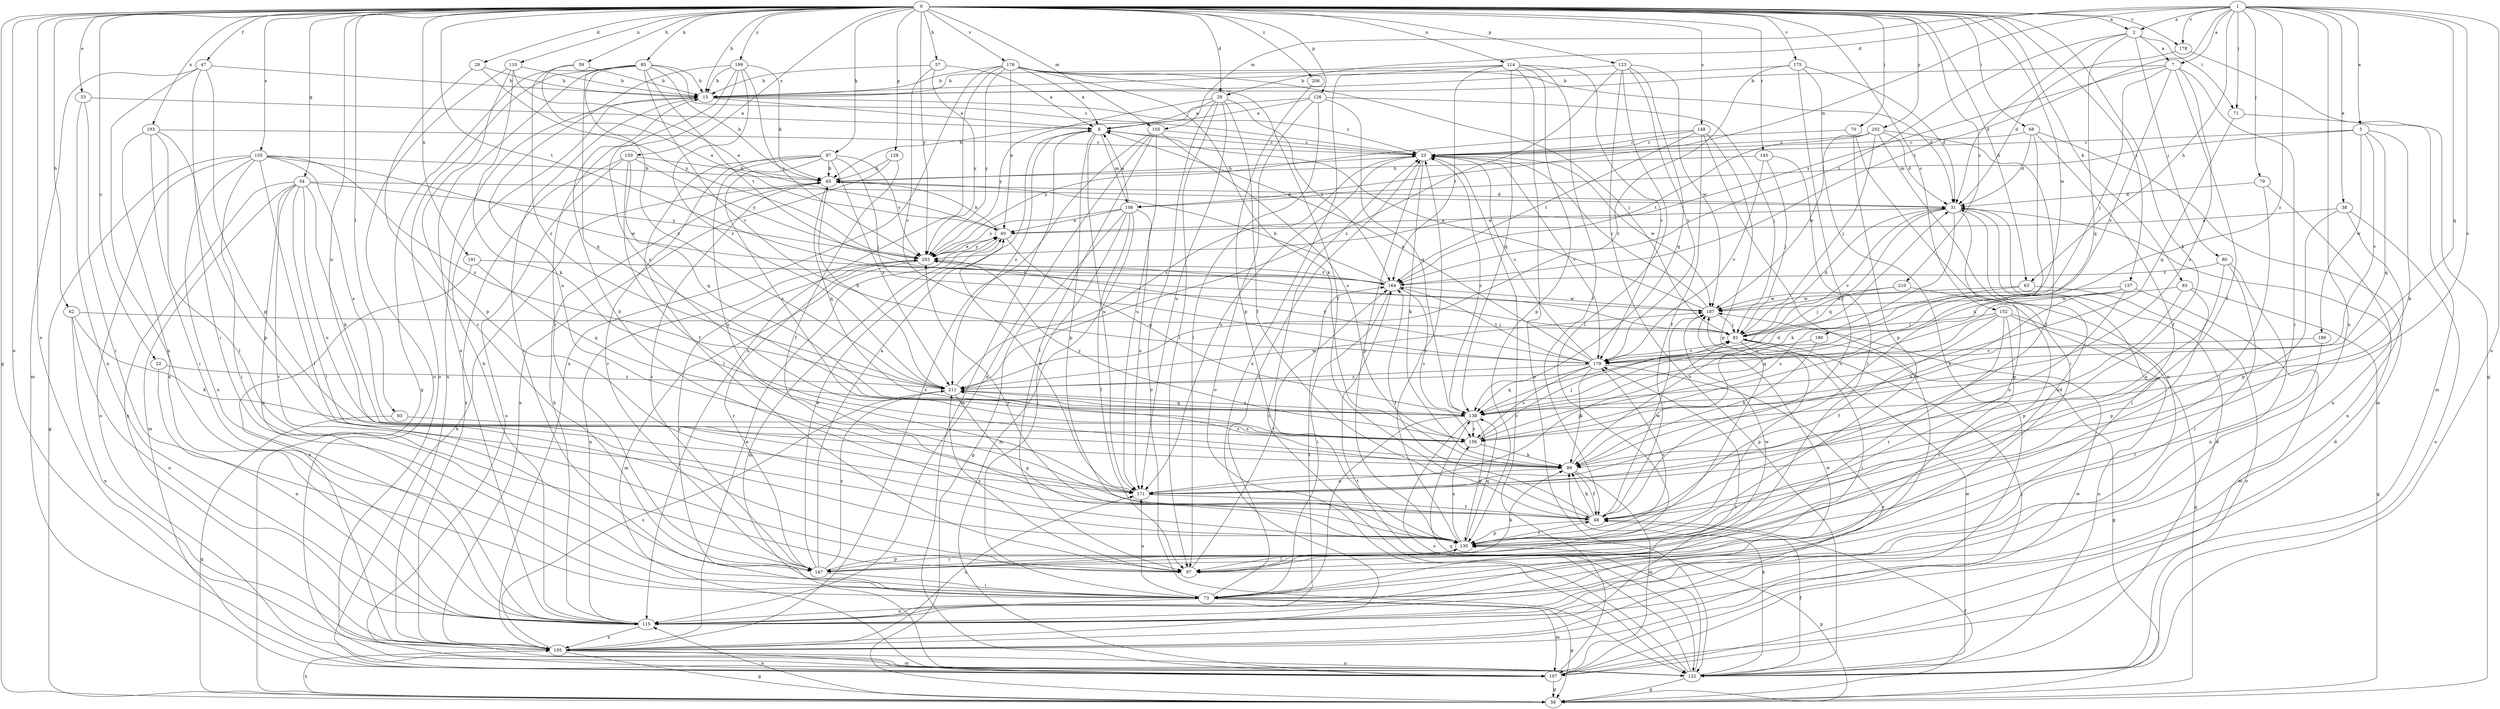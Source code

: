 strict digraph  {
0;
1;
2;
5;
7;
8;
15;
22;
23;
28;
29;
31;
33;
38;
40;
47;
48;
54;
56;
57;
59;
62;
63;
65;
68;
70;
71;
73;
79;
80;
81;
83;
85;
87;
89;
93;
97;
105;
106;
107;
110;
114;
115;
122;
123;
126;
128;
130;
138;
145;
147;
148;
150;
152;
155;
156;
157;
164;
171;
175;
176;
178;
179;
180;
186;
187;
191;
193;
195;
199;
202;
203;
206;
210;
211;
0 -> 2  [label=a];
0 -> 15  [label=b];
0 -> 22  [label=c];
0 -> 28  [label=d];
0 -> 29  [label=d];
0 -> 33  [label=e];
0 -> 47  [label=f];
0 -> 54  [label=g];
0 -> 56  [label=g];
0 -> 57  [label=h];
0 -> 59  [label=h];
0 -> 62  [label=h];
0 -> 63  [label=h];
0 -> 68  [label=i];
0 -> 70  [label=i];
0 -> 83  [label=k];
0 -> 85  [label=k];
0 -> 87  [label=k];
0 -> 89  [label=k];
0 -> 93  [label=l];
0 -> 105  [label=m];
0 -> 110  [label=n];
0 -> 114  [label=n];
0 -> 122  [label=o];
0 -> 123  [label=p];
0 -> 126  [label=p];
0 -> 128  [label=p];
0 -> 145  [label=r];
0 -> 148  [label=s];
0 -> 150  [label=s];
0 -> 152  [label=s];
0 -> 155  [label=s];
0 -> 157  [label=t];
0 -> 164  [label=t];
0 -> 171  [label=u];
0 -> 175  [label=v];
0 -> 176  [label=v];
0 -> 178  [label=v];
0 -> 180  [label=w];
0 -> 191  [label=x];
0 -> 193  [label=x];
0 -> 195  [label=x];
0 -> 199  [label=y];
0 -> 202  [label=y];
0 -> 203  [label=y];
0 -> 206  [label=z];
0 -> 210  [label=z];
1 -> 2  [label=a];
1 -> 5  [label=a];
1 -> 7  [label=a];
1 -> 29  [label=d];
1 -> 38  [label=e];
1 -> 63  [label=h];
1 -> 71  [label=i];
1 -> 79  [label=j];
1 -> 105  [label=m];
1 -> 106  [label=m];
1 -> 115  [label=n];
1 -> 122  [label=o];
1 -> 138  [label=q];
1 -> 156  [label=s];
1 -> 164  [label=t];
1 -> 178  [label=v];
1 -> 211  [label=z];
2 -> 7  [label=a];
2 -> 31  [label=d];
2 -> 71  [label=i];
2 -> 80  [label=j];
2 -> 138  [label=q];
2 -> 164  [label=t];
5 -> 23  [label=c];
5 -> 89  [label=k];
5 -> 106  [label=m];
5 -> 138  [label=q];
5 -> 179  [label=v];
5 -> 186  [label=w];
7 -> 15  [label=b];
7 -> 48  [label=f];
7 -> 81  [label=j];
7 -> 147  [label=r];
7 -> 156  [label=s];
7 -> 179  [label=v];
7 -> 203  [label=y];
8 -> 23  [label=c];
8 -> 106  [label=m];
8 -> 107  [label=m];
8 -> 130  [label=p];
8 -> 171  [label=u];
8 -> 211  [label=z];
15 -> 8  [label=a];
15 -> 23  [label=c];
15 -> 73  [label=i];
15 -> 195  [label=x];
22 -> 115  [label=n];
22 -> 211  [label=z];
23 -> 65  [label=h];
23 -> 89  [label=k];
23 -> 130  [label=p];
23 -> 171  [label=u];
23 -> 179  [label=v];
23 -> 187  [label=w];
28 -> 15  [label=b];
28 -> 147  [label=r];
28 -> 203  [label=y];
29 -> 8  [label=a];
29 -> 48  [label=f];
29 -> 97  [label=l];
29 -> 122  [label=o];
29 -> 164  [label=t];
29 -> 171  [label=u];
29 -> 203  [label=y];
31 -> 40  [label=e];
31 -> 73  [label=i];
31 -> 89  [label=k];
31 -> 130  [label=p];
31 -> 138  [label=q];
31 -> 179  [label=v];
33 -> 8  [label=a];
33 -> 73  [label=i];
33 -> 115  [label=n];
38 -> 40  [label=e];
38 -> 115  [label=n];
38 -> 122  [label=o];
38 -> 130  [label=p];
40 -> 65  [label=h];
40 -> 107  [label=m];
40 -> 138  [label=q];
40 -> 203  [label=y];
47 -> 15  [label=b];
47 -> 73  [label=i];
47 -> 107  [label=m];
47 -> 115  [label=n];
47 -> 130  [label=p];
48 -> 15  [label=b];
48 -> 89  [label=k];
48 -> 130  [label=p];
48 -> 164  [label=t];
48 -> 187  [label=w];
54 -> 31  [label=d];
54 -> 89  [label=k];
54 -> 97  [label=l];
54 -> 107  [label=m];
54 -> 115  [label=n];
54 -> 147  [label=r];
54 -> 171  [label=u];
54 -> 195  [label=x];
54 -> 203  [label=y];
56 -> 48  [label=f];
56 -> 115  [label=n];
56 -> 130  [label=p];
56 -> 195  [label=x];
57 -> 8  [label=a];
57 -> 15  [label=b];
57 -> 179  [label=v];
57 -> 203  [label=y];
59 -> 15  [label=b];
59 -> 40  [label=e];
59 -> 211  [label=z];
62 -> 81  [label=j];
62 -> 89  [label=k];
62 -> 115  [label=n];
62 -> 195  [label=x];
63 -> 122  [label=o];
63 -> 156  [label=s];
63 -> 187  [label=w];
65 -> 31  [label=d];
65 -> 138  [label=q];
65 -> 147  [label=r];
68 -> 23  [label=c];
68 -> 31  [label=d];
68 -> 48  [label=f];
68 -> 107  [label=m];
68 -> 171  [label=u];
70 -> 23  [label=c];
70 -> 73  [label=i];
70 -> 130  [label=p];
71 -> 107  [label=m];
71 -> 138  [label=q];
73 -> 23  [label=c];
73 -> 56  [label=g];
73 -> 107  [label=m];
73 -> 115  [label=n];
73 -> 171  [label=u];
73 -> 203  [label=y];
79 -> 31  [label=d];
79 -> 97  [label=l];
79 -> 115  [label=n];
80 -> 73  [label=i];
80 -> 115  [label=n];
80 -> 164  [label=t];
80 -> 171  [label=u];
81 -> 31  [label=d];
81 -> 56  [label=g];
81 -> 73  [label=i];
81 -> 130  [label=p];
81 -> 179  [label=v];
83 -> 56  [label=g];
83 -> 130  [label=p];
83 -> 171  [label=u];
83 -> 187  [label=w];
85 -> 15  [label=b];
85 -> 23  [label=c];
85 -> 56  [label=g];
85 -> 65  [label=h];
85 -> 115  [label=n];
85 -> 122  [label=o];
85 -> 138  [label=q];
85 -> 164  [label=t];
85 -> 179  [label=v];
85 -> 211  [label=z];
87 -> 65  [label=h];
87 -> 81  [label=j];
87 -> 97  [label=l];
87 -> 147  [label=r];
87 -> 156  [label=s];
87 -> 171  [label=u];
87 -> 203  [label=y];
87 -> 211  [label=z];
89 -> 31  [label=d];
89 -> 48  [label=f];
89 -> 107  [label=m];
89 -> 171  [label=u];
89 -> 211  [label=z];
93 -> 56  [label=g];
93 -> 156  [label=s];
97 -> 31  [label=d];
97 -> 164  [label=t];
97 -> 211  [label=z];
105 -> 23  [label=c];
105 -> 97  [label=l];
105 -> 115  [label=n];
105 -> 156  [label=s];
105 -> 171  [label=u];
105 -> 195  [label=x];
106 -> 8  [label=a];
106 -> 40  [label=e];
106 -> 56  [label=g];
106 -> 73  [label=i];
106 -> 97  [label=l];
106 -> 107  [label=m];
106 -> 171  [label=u];
106 -> 203  [label=y];
107 -> 23  [label=c];
107 -> 31  [label=d];
107 -> 56  [label=g];
107 -> 65  [label=h];
107 -> 187  [label=w];
110 -> 15  [label=b];
110 -> 40  [label=e];
110 -> 89  [label=k];
110 -> 122  [label=o];
110 -> 130  [label=p];
114 -> 15  [label=b];
114 -> 48  [label=f];
114 -> 122  [label=o];
114 -> 130  [label=p];
114 -> 138  [label=q];
114 -> 164  [label=t];
114 -> 179  [label=v];
114 -> 195  [label=x];
115 -> 15  [label=b];
115 -> 65  [label=h];
115 -> 164  [label=t];
115 -> 187  [label=w];
115 -> 195  [label=x];
122 -> 23  [label=c];
122 -> 31  [label=d];
122 -> 48  [label=f];
122 -> 56  [label=g];
122 -> 89  [label=k];
122 -> 138  [label=q];
122 -> 164  [label=t];
122 -> 187  [label=w];
123 -> 15  [label=b];
123 -> 97  [label=l];
123 -> 122  [label=o];
123 -> 138  [label=q];
123 -> 179  [label=v];
123 -> 187  [label=w];
123 -> 211  [label=z];
126 -> 8  [label=a];
126 -> 65  [label=h];
126 -> 81  [label=j];
126 -> 97  [label=l];
126 -> 122  [label=o];
126 -> 138  [label=q];
128 -> 48  [label=f];
128 -> 65  [label=h];
128 -> 195  [label=x];
130 -> 23  [label=c];
130 -> 48  [label=f];
130 -> 97  [label=l];
130 -> 138  [label=q];
130 -> 147  [label=r];
130 -> 156  [label=s];
130 -> 179  [label=v];
130 -> 203  [label=y];
138 -> 23  [label=c];
138 -> 73  [label=i];
138 -> 122  [label=o];
138 -> 130  [label=p];
138 -> 156  [label=s];
138 -> 211  [label=z];
145 -> 65  [label=h];
145 -> 81  [label=j];
145 -> 97  [label=l];
145 -> 179  [label=v];
147 -> 8  [label=a];
147 -> 40  [label=e];
147 -> 73  [label=i];
147 -> 89  [label=k];
147 -> 130  [label=p];
147 -> 187  [label=w];
147 -> 211  [label=z];
148 -> 23  [label=c];
148 -> 48  [label=f];
148 -> 115  [label=n];
148 -> 130  [label=p];
148 -> 164  [label=t];
148 -> 203  [label=y];
150 -> 48  [label=f];
150 -> 65  [label=h];
150 -> 122  [label=o];
150 -> 138  [label=q];
150 -> 195  [label=x];
150 -> 203  [label=y];
152 -> 48  [label=f];
152 -> 56  [label=g];
152 -> 73  [label=i];
152 -> 81  [label=j];
152 -> 122  [label=o];
152 -> 138  [label=q];
152 -> 147  [label=r];
155 -> 56  [label=g];
155 -> 65  [label=h];
155 -> 73  [label=i];
155 -> 97  [label=l];
155 -> 115  [label=n];
155 -> 122  [label=o];
155 -> 156  [label=s];
155 -> 187  [label=w];
155 -> 211  [label=z];
156 -> 81  [label=j];
156 -> 89  [label=k];
156 -> 203  [label=y];
157 -> 89  [label=k];
157 -> 107  [label=m];
157 -> 156  [label=s];
157 -> 171  [label=u];
157 -> 187  [label=w];
164 -> 65  [label=h];
164 -> 73  [label=i];
164 -> 156  [label=s];
164 -> 187  [label=w];
171 -> 40  [label=e];
171 -> 48  [label=f];
171 -> 81  [label=j];
175 -> 15  [label=b];
175 -> 31  [label=d];
175 -> 48  [label=f];
175 -> 195  [label=x];
175 -> 211  [label=z];
176 -> 8  [label=a];
176 -> 15  [label=b];
176 -> 31  [label=d];
176 -> 40  [label=e];
176 -> 48  [label=f];
176 -> 81  [label=j];
176 -> 89  [label=k];
176 -> 115  [label=n];
176 -> 195  [label=x];
176 -> 203  [label=y];
178 -> 31  [label=d];
178 -> 56  [label=g];
179 -> 8  [label=a];
179 -> 23  [label=c];
179 -> 89  [label=k];
179 -> 138  [label=q];
179 -> 156  [label=s];
179 -> 164  [label=t];
179 -> 195  [label=x];
179 -> 203  [label=y];
179 -> 211  [label=z];
180 -> 89  [label=k];
180 -> 179  [label=v];
186 -> 97  [label=l];
186 -> 179  [label=v];
187 -> 8  [label=a];
187 -> 23  [label=c];
187 -> 81  [label=j];
191 -> 138  [label=q];
191 -> 164  [label=t];
191 -> 195  [label=x];
193 -> 23  [label=c];
193 -> 73  [label=i];
193 -> 97  [label=l];
193 -> 115  [label=n];
193 -> 130  [label=p];
195 -> 40  [label=e];
195 -> 56  [label=g];
195 -> 81  [label=j];
195 -> 107  [label=m];
195 -> 122  [label=o];
195 -> 171  [label=u];
195 -> 179  [label=v];
195 -> 211  [label=z];
199 -> 15  [label=b];
199 -> 65  [label=h];
199 -> 147  [label=r];
199 -> 156  [label=s];
199 -> 171  [label=u];
199 -> 203  [label=y];
199 -> 211  [label=z];
202 -> 23  [label=c];
202 -> 31  [label=d];
202 -> 48  [label=f];
202 -> 81  [label=j];
202 -> 115  [label=n];
202 -> 164  [label=t];
202 -> 187  [label=w];
203 -> 40  [label=e];
203 -> 81  [label=j];
203 -> 107  [label=m];
203 -> 115  [label=n];
203 -> 147  [label=r];
203 -> 164  [label=t];
206 -> 130  [label=p];
210 -> 81  [label=j];
210 -> 130  [label=p];
210 -> 187  [label=w];
211 -> 23  [label=c];
211 -> 65  [label=h];
211 -> 130  [label=p];
211 -> 138  [label=q];
211 -> 187  [label=w];
}
